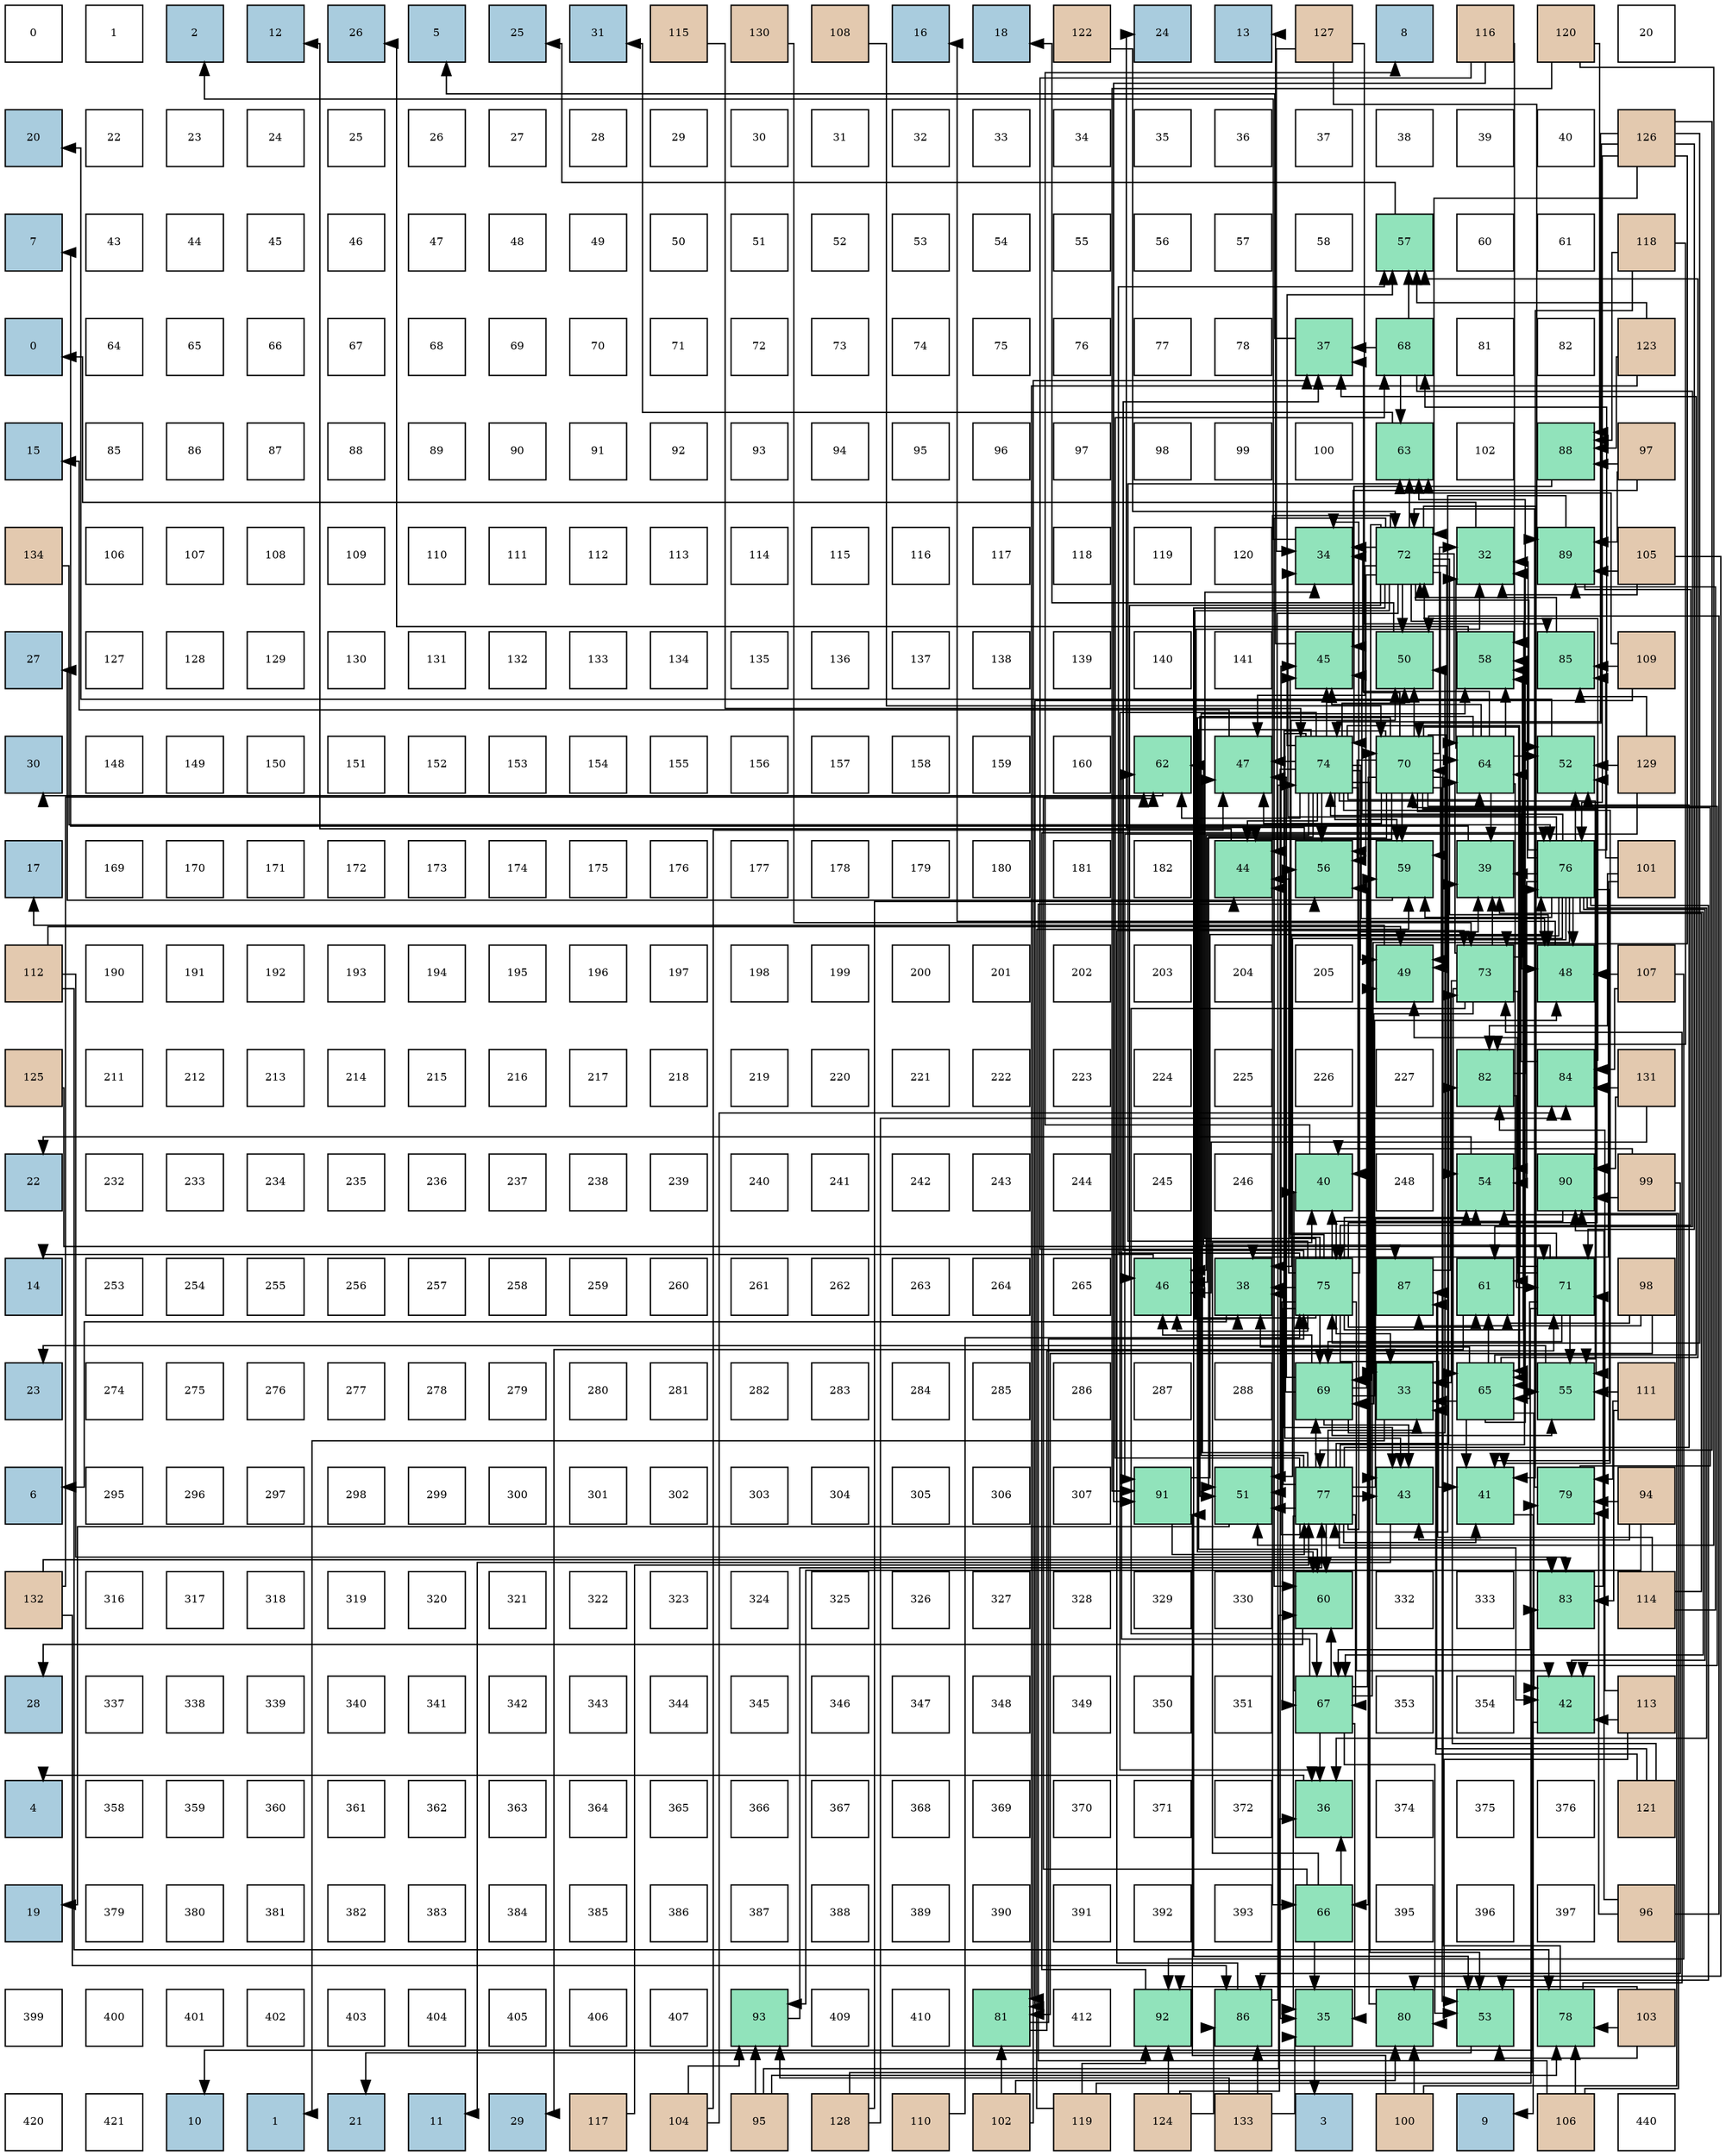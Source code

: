 digraph layout{
 rankdir=TB;
 splines=ortho;
 node [style=filled shape=square fixedsize=true width=0.6];
0[label="0", fontsize=8, fillcolor="#ffffff"];
1[label="1", fontsize=8, fillcolor="#ffffff"];
2[label="2", fontsize=8, fillcolor="#a9ccde"];
3[label="12", fontsize=8, fillcolor="#a9ccde"];
4[label="26", fontsize=8, fillcolor="#a9ccde"];
5[label="5", fontsize=8, fillcolor="#a9ccde"];
6[label="25", fontsize=8, fillcolor="#a9ccde"];
7[label="31", fontsize=8, fillcolor="#a9ccde"];
8[label="115", fontsize=8, fillcolor="#e3c9af"];
9[label="130", fontsize=8, fillcolor="#e3c9af"];
10[label="108", fontsize=8, fillcolor="#e3c9af"];
11[label="16", fontsize=8, fillcolor="#a9ccde"];
12[label="18", fontsize=8, fillcolor="#a9ccde"];
13[label="122", fontsize=8, fillcolor="#e3c9af"];
14[label="24", fontsize=8, fillcolor="#a9ccde"];
15[label="13", fontsize=8, fillcolor="#a9ccde"];
16[label="127", fontsize=8, fillcolor="#e3c9af"];
17[label="8", fontsize=8, fillcolor="#a9ccde"];
18[label="116", fontsize=8, fillcolor="#e3c9af"];
19[label="120", fontsize=8, fillcolor="#e3c9af"];
20[label="20", fontsize=8, fillcolor="#ffffff"];
21[label="20", fontsize=8, fillcolor="#a9ccde"];
22[label="22", fontsize=8, fillcolor="#ffffff"];
23[label="23", fontsize=8, fillcolor="#ffffff"];
24[label="24", fontsize=8, fillcolor="#ffffff"];
25[label="25", fontsize=8, fillcolor="#ffffff"];
26[label="26", fontsize=8, fillcolor="#ffffff"];
27[label="27", fontsize=8, fillcolor="#ffffff"];
28[label="28", fontsize=8, fillcolor="#ffffff"];
29[label="29", fontsize=8, fillcolor="#ffffff"];
30[label="30", fontsize=8, fillcolor="#ffffff"];
31[label="31", fontsize=8, fillcolor="#ffffff"];
32[label="32", fontsize=8, fillcolor="#ffffff"];
33[label="33", fontsize=8, fillcolor="#ffffff"];
34[label="34", fontsize=8, fillcolor="#ffffff"];
35[label="35", fontsize=8, fillcolor="#ffffff"];
36[label="36", fontsize=8, fillcolor="#ffffff"];
37[label="37", fontsize=8, fillcolor="#ffffff"];
38[label="38", fontsize=8, fillcolor="#ffffff"];
39[label="39", fontsize=8, fillcolor="#ffffff"];
40[label="40", fontsize=8, fillcolor="#ffffff"];
41[label="126", fontsize=8, fillcolor="#e3c9af"];
42[label="7", fontsize=8, fillcolor="#a9ccde"];
43[label="43", fontsize=8, fillcolor="#ffffff"];
44[label="44", fontsize=8, fillcolor="#ffffff"];
45[label="45", fontsize=8, fillcolor="#ffffff"];
46[label="46", fontsize=8, fillcolor="#ffffff"];
47[label="47", fontsize=8, fillcolor="#ffffff"];
48[label="48", fontsize=8, fillcolor="#ffffff"];
49[label="49", fontsize=8, fillcolor="#ffffff"];
50[label="50", fontsize=8, fillcolor="#ffffff"];
51[label="51", fontsize=8, fillcolor="#ffffff"];
52[label="52", fontsize=8, fillcolor="#ffffff"];
53[label="53", fontsize=8, fillcolor="#ffffff"];
54[label="54", fontsize=8, fillcolor="#ffffff"];
55[label="55", fontsize=8, fillcolor="#ffffff"];
56[label="56", fontsize=8, fillcolor="#ffffff"];
57[label="57", fontsize=8, fillcolor="#ffffff"];
58[label="58", fontsize=8, fillcolor="#ffffff"];
59[label="57", fontsize=8, fillcolor="#91e3bb"];
60[label="60", fontsize=8, fillcolor="#ffffff"];
61[label="61", fontsize=8, fillcolor="#ffffff"];
62[label="118", fontsize=8, fillcolor="#e3c9af"];
63[label="0", fontsize=8, fillcolor="#a9ccde"];
64[label="64", fontsize=8, fillcolor="#ffffff"];
65[label="65", fontsize=8, fillcolor="#ffffff"];
66[label="66", fontsize=8, fillcolor="#ffffff"];
67[label="67", fontsize=8, fillcolor="#ffffff"];
68[label="68", fontsize=8, fillcolor="#ffffff"];
69[label="69", fontsize=8, fillcolor="#ffffff"];
70[label="70", fontsize=8, fillcolor="#ffffff"];
71[label="71", fontsize=8, fillcolor="#ffffff"];
72[label="72", fontsize=8, fillcolor="#ffffff"];
73[label="73", fontsize=8, fillcolor="#ffffff"];
74[label="74", fontsize=8, fillcolor="#ffffff"];
75[label="75", fontsize=8, fillcolor="#ffffff"];
76[label="76", fontsize=8, fillcolor="#ffffff"];
77[label="77", fontsize=8, fillcolor="#ffffff"];
78[label="78", fontsize=8, fillcolor="#ffffff"];
79[label="37", fontsize=8, fillcolor="#91e3bb"];
80[label="68", fontsize=8, fillcolor="#91e3bb"];
81[label="81", fontsize=8, fillcolor="#ffffff"];
82[label="82", fontsize=8, fillcolor="#ffffff"];
83[label="123", fontsize=8, fillcolor="#e3c9af"];
84[label="15", fontsize=8, fillcolor="#a9ccde"];
85[label="85", fontsize=8, fillcolor="#ffffff"];
86[label="86", fontsize=8, fillcolor="#ffffff"];
87[label="87", fontsize=8, fillcolor="#ffffff"];
88[label="88", fontsize=8, fillcolor="#ffffff"];
89[label="89", fontsize=8, fillcolor="#ffffff"];
90[label="90", fontsize=8, fillcolor="#ffffff"];
91[label="91", fontsize=8, fillcolor="#ffffff"];
92[label="92", fontsize=8, fillcolor="#ffffff"];
93[label="93", fontsize=8, fillcolor="#ffffff"];
94[label="94", fontsize=8, fillcolor="#ffffff"];
95[label="95", fontsize=8, fillcolor="#ffffff"];
96[label="96", fontsize=8, fillcolor="#ffffff"];
97[label="97", fontsize=8, fillcolor="#ffffff"];
98[label="98", fontsize=8, fillcolor="#ffffff"];
99[label="99", fontsize=8, fillcolor="#ffffff"];
100[label="100", fontsize=8, fillcolor="#ffffff"];
101[label="63", fontsize=8, fillcolor="#91e3bb"];
102[label="102", fontsize=8, fillcolor="#ffffff"];
103[label="88", fontsize=8, fillcolor="#91e3bb"];
104[label="97", fontsize=8, fillcolor="#e3c9af"];
105[label="134", fontsize=8, fillcolor="#e3c9af"];
106[label="106", fontsize=8, fillcolor="#ffffff"];
107[label="107", fontsize=8, fillcolor="#ffffff"];
108[label="108", fontsize=8, fillcolor="#ffffff"];
109[label="109", fontsize=8, fillcolor="#ffffff"];
110[label="110", fontsize=8, fillcolor="#ffffff"];
111[label="111", fontsize=8, fillcolor="#ffffff"];
112[label="112", fontsize=8, fillcolor="#ffffff"];
113[label="113", fontsize=8, fillcolor="#ffffff"];
114[label="114", fontsize=8, fillcolor="#ffffff"];
115[label="115", fontsize=8, fillcolor="#ffffff"];
116[label="116", fontsize=8, fillcolor="#ffffff"];
117[label="117", fontsize=8, fillcolor="#ffffff"];
118[label="118", fontsize=8, fillcolor="#ffffff"];
119[label="119", fontsize=8, fillcolor="#ffffff"];
120[label="120", fontsize=8, fillcolor="#ffffff"];
121[label="34", fontsize=8, fillcolor="#91e3bb"];
122[label="72", fontsize=8, fillcolor="#91e3bb"];
123[label="32", fontsize=8, fillcolor="#91e3bb"];
124[label="89", fontsize=8, fillcolor="#91e3bb"];
125[label="105", fontsize=8, fillcolor="#e3c9af"];
126[label="27", fontsize=8, fillcolor="#a9ccde"];
127[label="127", fontsize=8, fillcolor="#ffffff"];
128[label="128", fontsize=8, fillcolor="#ffffff"];
129[label="129", fontsize=8, fillcolor="#ffffff"];
130[label="130", fontsize=8, fillcolor="#ffffff"];
131[label="131", fontsize=8, fillcolor="#ffffff"];
132[label="132", fontsize=8, fillcolor="#ffffff"];
133[label="133", fontsize=8, fillcolor="#ffffff"];
134[label="134", fontsize=8, fillcolor="#ffffff"];
135[label="135", fontsize=8, fillcolor="#ffffff"];
136[label="136", fontsize=8, fillcolor="#ffffff"];
137[label="137", fontsize=8, fillcolor="#ffffff"];
138[label="138", fontsize=8, fillcolor="#ffffff"];
139[label="139", fontsize=8, fillcolor="#ffffff"];
140[label="140", fontsize=8, fillcolor="#ffffff"];
141[label="141", fontsize=8, fillcolor="#ffffff"];
142[label="45", fontsize=8, fillcolor="#91e3bb"];
143[label="50", fontsize=8, fillcolor="#91e3bb"];
144[label="58", fontsize=8, fillcolor="#91e3bb"];
145[label="85", fontsize=8, fillcolor="#91e3bb"];
146[label="109", fontsize=8, fillcolor="#e3c9af"];
147[label="30", fontsize=8, fillcolor="#a9ccde"];
148[label="148", fontsize=8, fillcolor="#ffffff"];
149[label="149", fontsize=8, fillcolor="#ffffff"];
150[label="150", fontsize=8, fillcolor="#ffffff"];
151[label="151", fontsize=8, fillcolor="#ffffff"];
152[label="152", fontsize=8, fillcolor="#ffffff"];
153[label="153", fontsize=8, fillcolor="#ffffff"];
154[label="154", fontsize=8, fillcolor="#ffffff"];
155[label="155", fontsize=8, fillcolor="#ffffff"];
156[label="156", fontsize=8, fillcolor="#ffffff"];
157[label="157", fontsize=8, fillcolor="#ffffff"];
158[label="158", fontsize=8, fillcolor="#ffffff"];
159[label="159", fontsize=8, fillcolor="#ffffff"];
160[label="160", fontsize=8, fillcolor="#ffffff"];
161[label="62", fontsize=8, fillcolor="#91e3bb"];
162[label="47", fontsize=8, fillcolor="#91e3bb"];
163[label="74", fontsize=8, fillcolor="#91e3bb"];
164[label="70", fontsize=8, fillcolor="#91e3bb"];
165[label="64", fontsize=8, fillcolor="#91e3bb"];
166[label="52", fontsize=8, fillcolor="#91e3bb"];
167[label="129", fontsize=8, fillcolor="#e3c9af"];
168[label="17", fontsize=8, fillcolor="#a9ccde"];
169[label="169", fontsize=8, fillcolor="#ffffff"];
170[label="170", fontsize=8, fillcolor="#ffffff"];
171[label="171", fontsize=8, fillcolor="#ffffff"];
172[label="172", fontsize=8, fillcolor="#ffffff"];
173[label="173", fontsize=8, fillcolor="#ffffff"];
174[label="174", fontsize=8, fillcolor="#ffffff"];
175[label="175", fontsize=8, fillcolor="#ffffff"];
176[label="176", fontsize=8, fillcolor="#ffffff"];
177[label="177", fontsize=8, fillcolor="#ffffff"];
178[label="178", fontsize=8, fillcolor="#ffffff"];
179[label="179", fontsize=8, fillcolor="#ffffff"];
180[label="180", fontsize=8, fillcolor="#ffffff"];
181[label="181", fontsize=8, fillcolor="#ffffff"];
182[label="182", fontsize=8, fillcolor="#ffffff"];
183[label="44", fontsize=8, fillcolor="#91e3bb"];
184[label="56", fontsize=8, fillcolor="#91e3bb"];
185[label="59", fontsize=8, fillcolor="#91e3bb"];
186[label="39", fontsize=8, fillcolor="#91e3bb"];
187[label="76", fontsize=8, fillcolor="#91e3bb"];
188[label="101", fontsize=8, fillcolor="#e3c9af"];
189[label="112", fontsize=8, fillcolor="#e3c9af"];
190[label="190", fontsize=8, fillcolor="#ffffff"];
191[label="191", fontsize=8, fillcolor="#ffffff"];
192[label="192", fontsize=8, fillcolor="#ffffff"];
193[label="193", fontsize=8, fillcolor="#ffffff"];
194[label="194", fontsize=8, fillcolor="#ffffff"];
195[label="195", fontsize=8, fillcolor="#ffffff"];
196[label="196", fontsize=8, fillcolor="#ffffff"];
197[label="197", fontsize=8, fillcolor="#ffffff"];
198[label="198", fontsize=8, fillcolor="#ffffff"];
199[label="199", fontsize=8, fillcolor="#ffffff"];
200[label="200", fontsize=8, fillcolor="#ffffff"];
201[label="201", fontsize=8, fillcolor="#ffffff"];
202[label="202", fontsize=8, fillcolor="#ffffff"];
203[label="203", fontsize=8, fillcolor="#ffffff"];
204[label="204", fontsize=8, fillcolor="#ffffff"];
205[label="205", fontsize=8, fillcolor="#ffffff"];
206[label="49", fontsize=8, fillcolor="#91e3bb"];
207[label="73", fontsize=8, fillcolor="#91e3bb"];
208[label="48", fontsize=8, fillcolor="#91e3bb"];
209[label="107", fontsize=8, fillcolor="#e3c9af"];
210[label="125", fontsize=8, fillcolor="#e3c9af"];
211[label="211", fontsize=8, fillcolor="#ffffff"];
212[label="212", fontsize=8, fillcolor="#ffffff"];
213[label="213", fontsize=8, fillcolor="#ffffff"];
214[label="214", fontsize=8, fillcolor="#ffffff"];
215[label="215", fontsize=8, fillcolor="#ffffff"];
216[label="216", fontsize=8, fillcolor="#ffffff"];
217[label="217", fontsize=8, fillcolor="#ffffff"];
218[label="218", fontsize=8, fillcolor="#ffffff"];
219[label="219", fontsize=8, fillcolor="#ffffff"];
220[label="220", fontsize=8, fillcolor="#ffffff"];
221[label="221", fontsize=8, fillcolor="#ffffff"];
222[label="222", fontsize=8, fillcolor="#ffffff"];
223[label="223", fontsize=8, fillcolor="#ffffff"];
224[label="224", fontsize=8, fillcolor="#ffffff"];
225[label="225", fontsize=8, fillcolor="#ffffff"];
226[label="226", fontsize=8, fillcolor="#ffffff"];
227[label="227", fontsize=8, fillcolor="#ffffff"];
228[label="82", fontsize=8, fillcolor="#91e3bb"];
229[label="84", fontsize=8, fillcolor="#91e3bb"];
230[label="131", fontsize=8, fillcolor="#e3c9af"];
231[label="22", fontsize=8, fillcolor="#a9ccde"];
232[label="232", fontsize=8, fillcolor="#ffffff"];
233[label="233", fontsize=8, fillcolor="#ffffff"];
234[label="234", fontsize=8, fillcolor="#ffffff"];
235[label="235", fontsize=8, fillcolor="#ffffff"];
236[label="236", fontsize=8, fillcolor="#ffffff"];
237[label="237", fontsize=8, fillcolor="#ffffff"];
238[label="238", fontsize=8, fillcolor="#ffffff"];
239[label="239", fontsize=8, fillcolor="#ffffff"];
240[label="240", fontsize=8, fillcolor="#ffffff"];
241[label="241", fontsize=8, fillcolor="#ffffff"];
242[label="242", fontsize=8, fillcolor="#ffffff"];
243[label="243", fontsize=8, fillcolor="#ffffff"];
244[label="244", fontsize=8, fillcolor="#ffffff"];
245[label="245", fontsize=8, fillcolor="#ffffff"];
246[label="246", fontsize=8, fillcolor="#ffffff"];
247[label="40", fontsize=8, fillcolor="#91e3bb"];
248[label="248", fontsize=8, fillcolor="#ffffff"];
249[label="54", fontsize=8, fillcolor="#91e3bb"];
250[label="90", fontsize=8, fillcolor="#91e3bb"];
251[label="99", fontsize=8, fillcolor="#e3c9af"];
252[label="14", fontsize=8, fillcolor="#a9ccde"];
253[label="253", fontsize=8, fillcolor="#ffffff"];
254[label="254", fontsize=8, fillcolor="#ffffff"];
255[label="255", fontsize=8, fillcolor="#ffffff"];
256[label="256", fontsize=8, fillcolor="#ffffff"];
257[label="257", fontsize=8, fillcolor="#ffffff"];
258[label="258", fontsize=8, fillcolor="#ffffff"];
259[label="259", fontsize=8, fillcolor="#ffffff"];
260[label="260", fontsize=8, fillcolor="#ffffff"];
261[label="261", fontsize=8, fillcolor="#ffffff"];
262[label="262", fontsize=8, fillcolor="#ffffff"];
263[label="263", fontsize=8, fillcolor="#ffffff"];
264[label="264", fontsize=8, fillcolor="#ffffff"];
265[label="265", fontsize=8, fillcolor="#ffffff"];
266[label="46", fontsize=8, fillcolor="#91e3bb"];
267[label="38", fontsize=8, fillcolor="#91e3bb"];
268[label="75", fontsize=8, fillcolor="#91e3bb"];
269[label="87", fontsize=8, fillcolor="#91e3bb"];
270[label="61", fontsize=8, fillcolor="#91e3bb"];
271[label="71", fontsize=8, fillcolor="#91e3bb"];
272[label="98", fontsize=8, fillcolor="#e3c9af"];
273[label="23", fontsize=8, fillcolor="#a9ccde"];
274[label="274", fontsize=8, fillcolor="#ffffff"];
275[label="275", fontsize=8, fillcolor="#ffffff"];
276[label="276", fontsize=8, fillcolor="#ffffff"];
277[label="277", fontsize=8, fillcolor="#ffffff"];
278[label="278", fontsize=8, fillcolor="#ffffff"];
279[label="279", fontsize=8, fillcolor="#ffffff"];
280[label="280", fontsize=8, fillcolor="#ffffff"];
281[label="281", fontsize=8, fillcolor="#ffffff"];
282[label="282", fontsize=8, fillcolor="#ffffff"];
283[label="283", fontsize=8, fillcolor="#ffffff"];
284[label="284", fontsize=8, fillcolor="#ffffff"];
285[label="285", fontsize=8, fillcolor="#ffffff"];
286[label="286", fontsize=8, fillcolor="#ffffff"];
287[label="287", fontsize=8, fillcolor="#ffffff"];
288[label="288", fontsize=8, fillcolor="#ffffff"];
289[label="69", fontsize=8, fillcolor="#91e3bb"];
290[label="33", fontsize=8, fillcolor="#91e3bb"];
291[label="65", fontsize=8, fillcolor="#91e3bb"];
292[label="55", fontsize=8, fillcolor="#91e3bb"];
293[label="111", fontsize=8, fillcolor="#e3c9af"];
294[label="6", fontsize=8, fillcolor="#a9ccde"];
295[label="295", fontsize=8, fillcolor="#ffffff"];
296[label="296", fontsize=8, fillcolor="#ffffff"];
297[label="297", fontsize=8, fillcolor="#ffffff"];
298[label="298", fontsize=8, fillcolor="#ffffff"];
299[label="299", fontsize=8, fillcolor="#ffffff"];
300[label="300", fontsize=8, fillcolor="#ffffff"];
301[label="301", fontsize=8, fillcolor="#ffffff"];
302[label="302", fontsize=8, fillcolor="#ffffff"];
303[label="303", fontsize=8, fillcolor="#ffffff"];
304[label="304", fontsize=8, fillcolor="#ffffff"];
305[label="305", fontsize=8, fillcolor="#ffffff"];
306[label="306", fontsize=8, fillcolor="#ffffff"];
307[label="307", fontsize=8, fillcolor="#ffffff"];
308[label="91", fontsize=8, fillcolor="#91e3bb"];
309[label="51", fontsize=8, fillcolor="#91e3bb"];
310[label="77", fontsize=8, fillcolor="#91e3bb"];
311[label="43", fontsize=8, fillcolor="#91e3bb"];
312[label="41", fontsize=8, fillcolor="#91e3bb"];
313[label="79", fontsize=8, fillcolor="#91e3bb"];
314[label="94", fontsize=8, fillcolor="#e3c9af"];
315[label="132", fontsize=8, fillcolor="#e3c9af"];
316[label="316", fontsize=8, fillcolor="#ffffff"];
317[label="317", fontsize=8, fillcolor="#ffffff"];
318[label="318", fontsize=8, fillcolor="#ffffff"];
319[label="319", fontsize=8, fillcolor="#ffffff"];
320[label="320", fontsize=8, fillcolor="#ffffff"];
321[label="321", fontsize=8, fillcolor="#ffffff"];
322[label="322", fontsize=8, fillcolor="#ffffff"];
323[label="323", fontsize=8, fillcolor="#ffffff"];
324[label="324", fontsize=8, fillcolor="#ffffff"];
325[label="325", fontsize=8, fillcolor="#ffffff"];
326[label="326", fontsize=8, fillcolor="#ffffff"];
327[label="327", fontsize=8, fillcolor="#ffffff"];
328[label="328", fontsize=8, fillcolor="#ffffff"];
329[label="329", fontsize=8, fillcolor="#ffffff"];
330[label="330", fontsize=8, fillcolor="#ffffff"];
331[label="60", fontsize=8, fillcolor="#91e3bb"];
332[label="332", fontsize=8, fillcolor="#ffffff"];
333[label="333", fontsize=8, fillcolor="#ffffff"];
334[label="83", fontsize=8, fillcolor="#91e3bb"];
335[label="114", fontsize=8, fillcolor="#e3c9af"];
336[label="28", fontsize=8, fillcolor="#a9ccde"];
337[label="337", fontsize=8, fillcolor="#ffffff"];
338[label="338", fontsize=8, fillcolor="#ffffff"];
339[label="339", fontsize=8, fillcolor="#ffffff"];
340[label="340", fontsize=8, fillcolor="#ffffff"];
341[label="341", fontsize=8, fillcolor="#ffffff"];
342[label="342", fontsize=8, fillcolor="#ffffff"];
343[label="343", fontsize=8, fillcolor="#ffffff"];
344[label="344", fontsize=8, fillcolor="#ffffff"];
345[label="345", fontsize=8, fillcolor="#ffffff"];
346[label="346", fontsize=8, fillcolor="#ffffff"];
347[label="347", fontsize=8, fillcolor="#ffffff"];
348[label="348", fontsize=8, fillcolor="#ffffff"];
349[label="349", fontsize=8, fillcolor="#ffffff"];
350[label="350", fontsize=8, fillcolor="#ffffff"];
351[label="351", fontsize=8, fillcolor="#ffffff"];
352[label="67", fontsize=8, fillcolor="#91e3bb"];
353[label="353", fontsize=8, fillcolor="#ffffff"];
354[label="354", fontsize=8, fillcolor="#ffffff"];
355[label="42", fontsize=8, fillcolor="#91e3bb"];
356[label="113", fontsize=8, fillcolor="#e3c9af"];
357[label="4", fontsize=8, fillcolor="#a9ccde"];
358[label="358", fontsize=8, fillcolor="#ffffff"];
359[label="359", fontsize=8, fillcolor="#ffffff"];
360[label="360", fontsize=8, fillcolor="#ffffff"];
361[label="361", fontsize=8, fillcolor="#ffffff"];
362[label="362", fontsize=8, fillcolor="#ffffff"];
363[label="363", fontsize=8, fillcolor="#ffffff"];
364[label="364", fontsize=8, fillcolor="#ffffff"];
365[label="365", fontsize=8, fillcolor="#ffffff"];
366[label="366", fontsize=8, fillcolor="#ffffff"];
367[label="367", fontsize=8, fillcolor="#ffffff"];
368[label="368", fontsize=8, fillcolor="#ffffff"];
369[label="369", fontsize=8, fillcolor="#ffffff"];
370[label="370", fontsize=8, fillcolor="#ffffff"];
371[label="371", fontsize=8, fillcolor="#ffffff"];
372[label="372", fontsize=8, fillcolor="#ffffff"];
373[label="36", fontsize=8, fillcolor="#91e3bb"];
374[label="374", fontsize=8, fillcolor="#ffffff"];
375[label="375", fontsize=8, fillcolor="#ffffff"];
376[label="376", fontsize=8, fillcolor="#ffffff"];
377[label="121", fontsize=8, fillcolor="#e3c9af"];
378[label="19", fontsize=8, fillcolor="#a9ccde"];
379[label="379", fontsize=8, fillcolor="#ffffff"];
380[label="380", fontsize=8, fillcolor="#ffffff"];
381[label="381", fontsize=8, fillcolor="#ffffff"];
382[label="382", fontsize=8, fillcolor="#ffffff"];
383[label="383", fontsize=8, fillcolor="#ffffff"];
384[label="384", fontsize=8, fillcolor="#ffffff"];
385[label="385", fontsize=8, fillcolor="#ffffff"];
386[label="386", fontsize=8, fillcolor="#ffffff"];
387[label="387", fontsize=8, fillcolor="#ffffff"];
388[label="388", fontsize=8, fillcolor="#ffffff"];
389[label="389", fontsize=8, fillcolor="#ffffff"];
390[label="390", fontsize=8, fillcolor="#ffffff"];
391[label="391", fontsize=8, fillcolor="#ffffff"];
392[label="392", fontsize=8, fillcolor="#ffffff"];
393[label="393", fontsize=8, fillcolor="#ffffff"];
394[label="66", fontsize=8, fillcolor="#91e3bb"];
395[label="395", fontsize=8, fillcolor="#ffffff"];
396[label="396", fontsize=8, fillcolor="#ffffff"];
397[label="397", fontsize=8, fillcolor="#ffffff"];
398[label="96", fontsize=8, fillcolor="#e3c9af"];
399[label="399", fontsize=8, fillcolor="#ffffff"];
400[label="400", fontsize=8, fillcolor="#ffffff"];
401[label="401", fontsize=8, fillcolor="#ffffff"];
402[label="402", fontsize=8, fillcolor="#ffffff"];
403[label="403", fontsize=8, fillcolor="#ffffff"];
404[label="404", fontsize=8, fillcolor="#ffffff"];
405[label="405", fontsize=8, fillcolor="#ffffff"];
406[label="406", fontsize=8, fillcolor="#ffffff"];
407[label="407", fontsize=8, fillcolor="#ffffff"];
408[label="93", fontsize=8, fillcolor="#91e3bb"];
409[label="409", fontsize=8, fillcolor="#ffffff"];
410[label="410", fontsize=8, fillcolor="#ffffff"];
411[label="81", fontsize=8, fillcolor="#91e3bb"];
412[label="412", fontsize=8, fillcolor="#ffffff"];
413[label="92", fontsize=8, fillcolor="#91e3bb"];
414[label="86", fontsize=8, fillcolor="#91e3bb"];
415[label="35", fontsize=8, fillcolor="#91e3bb"];
416[label="80", fontsize=8, fillcolor="#91e3bb"];
417[label="53", fontsize=8, fillcolor="#91e3bb"];
418[label="78", fontsize=8, fillcolor="#91e3bb"];
419[label="103", fontsize=8, fillcolor="#e3c9af"];
420[label="420", fontsize=8, fillcolor="#ffffff"];
421[label="421", fontsize=8, fillcolor="#ffffff"];
422[label="10", fontsize=8, fillcolor="#a9ccde"];
423[label="1", fontsize=8, fillcolor="#a9ccde"];
424[label="21", fontsize=8, fillcolor="#a9ccde"];
425[label="11", fontsize=8, fillcolor="#a9ccde"];
426[label="29", fontsize=8, fillcolor="#a9ccde"];
427[label="117", fontsize=8, fillcolor="#e3c9af"];
428[label="104", fontsize=8, fillcolor="#e3c9af"];
429[label="95", fontsize=8, fillcolor="#e3c9af"];
430[label="128", fontsize=8, fillcolor="#e3c9af"];
431[label="110", fontsize=8, fillcolor="#e3c9af"];
432[label="102", fontsize=8, fillcolor="#e3c9af"];
433[label="119", fontsize=8, fillcolor="#e3c9af"];
434[label="124", fontsize=8, fillcolor="#e3c9af"];
435[label="133", fontsize=8, fillcolor="#e3c9af"];
436[label="3", fontsize=8, fillcolor="#a9ccde"];
437[label="100", fontsize=8, fillcolor="#e3c9af"];
438[label="9", fontsize=8, fillcolor="#a9ccde"];
439[label="106", fontsize=8, fillcolor="#e3c9af"];
440[label="440", fontsize=8, fillcolor="#ffffff"];
edge [constraint=false, style=vis];123 -> 63;
290 -> 423;
121 -> 2;
415 -> 436;
373 -> 357;
79 -> 5;
267 -> 294;
186 -> 42;
247 -> 17;
312 -> 438;
355 -> 422;
311 -> 425;
183 -> 3;
142 -> 15;
266 -> 252;
162 -> 84;
208 -> 11;
206 -> 168;
143 -> 12;
309 -> 378;
166 -> 21;
417 -> 424;
249 -> 231;
292 -> 273;
184 -> 14;
59 -> 6;
144 -> 4;
185 -> 126;
331 -> 336;
270 -> 426;
161 -> 147;
101 -> 7;
165 -> 123;
165 -> 121;
165 -> 186;
165 -> 142;
165 -> 309;
165 -> 166;
165 -> 249;
165 -> 144;
291 -> 290;
291 -> 79;
291 -> 267;
291 -> 312;
291 -> 355;
291 -> 59;
291 -> 270;
291 -> 101;
394 -> 415;
394 -> 373;
394 -> 247;
394 -> 161;
352 -> 415;
352 -> 373;
352 -> 247;
352 -> 206;
352 -> 417;
352 -> 184;
352 -> 331;
352 -> 161;
80 -> 79;
80 -> 59;
80 -> 270;
80 -> 101;
289 -> 311;
289 -> 183;
289 -> 266;
289 -> 162;
289 -> 208;
289 -> 143;
289 -> 292;
289 -> 185;
164 -> 123;
164 -> 79;
164 -> 355;
164 -> 311;
164 -> 183;
164 -> 266;
164 -> 162;
164 -> 208;
164 -> 206;
164 -> 143;
164 -> 417;
164 -> 249;
164 -> 292;
164 -> 184;
164 -> 185;
164 -> 331;
164 -> 165;
164 -> 291;
164 -> 394;
271 -> 183;
271 -> 206;
271 -> 292;
271 -> 161;
271 -> 165;
271 -> 291;
271 -> 352;
271 -> 289;
122 -> 121;
122 -> 267;
122 -> 311;
122 -> 183;
122 -> 266;
122 -> 162;
122 -> 208;
122 -> 206;
122 -> 143;
122 -> 166;
122 -> 417;
122 -> 292;
122 -> 184;
122 -> 185;
122 -> 331;
122 -> 101;
122 -> 165;
122 -> 291;
122 -> 394;
207 -> 290;
207 -> 186;
207 -> 144;
207 -> 270;
207 -> 165;
207 -> 291;
207 -> 352;
207 -> 289;
163 -> 415;
163 -> 373;
163 -> 247;
163 -> 312;
163 -> 311;
163 -> 183;
163 -> 142;
163 -> 266;
163 -> 162;
163 -> 208;
163 -> 206;
163 -> 143;
163 -> 309;
163 -> 417;
163 -> 292;
163 -> 184;
163 -> 59;
163 -> 185;
163 -> 331;
163 -> 161;
163 -> 165;
163 -> 291;
268 -> 123;
268 -> 290;
268 -> 121;
268 -> 79;
268 -> 267;
268 -> 186;
268 -> 247;
268 -> 312;
268 -> 355;
268 -> 142;
268 -> 266;
268 -> 143;
268 -> 309;
268 -> 166;
268 -> 249;
268 -> 184;
268 -> 59;
268 -> 144;
268 -> 270;
268 -> 101;
268 -> 352;
268 -> 289;
187 -> 123;
187 -> 290;
187 -> 121;
187 -> 373;
187 -> 267;
187 -> 186;
187 -> 312;
187 -> 355;
187 -> 142;
187 -> 208;
187 -> 309;
187 -> 166;
187 -> 417;
187 -> 249;
187 -> 144;
187 -> 185;
187 -> 352;
187 -> 80;
187 -> 289;
310 -> 123;
310 -> 290;
310 -> 121;
310 -> 415;
310 -> 267;
310 -> 186;
310 -> 312;
310 -> 355;
310 -> 311;
310 -> 142;
310 -> 162;
310 -> 309;
310 -> 166;
310 -> 249;
310 -> 144;
310 -> 331;
310 -> 352;
310 -> 80;
310 -> 289;
418 -> 164;
418 -> 207;
313 -> 164;
313 -> 122;
416 -> 164;
411 -> 271;
411 -> 268;
228 -> 271;
228 -> 187;
334 -> 271;
229 -> 122;
229 -> 163;
145 -> 122;
414 -> 207;
414 -> 163;
269 -> 207;
103 -> 163;
124 -> 268;
124 -> 310;
250 -> 268;
308 -> 187;
308 -> 310;
413 -> 187;
408 -> 310;
314 -> 311;
314 -> 313;
314 -> 408;
429 -> 331;
429 -> 418;
429 -> 408;
398 -> 143;
398 -> 313;
398 -> 250;
104 -> 142;
104 -> 103;
104 -> 124;
272 -> 270;
272 -> 411;
272 -> 269;
251 -> 247;
251 -> 414;
251 -> 250;
437 -> 249;
437 -> 416;
437 -> 308;
188 -> 267;
188 -> 228;
188 -> 145;
432 -> 79;
432 -> 416;
432 -> 411;
419 -> 417;
419 -> 418;
419 -> 413;
428 -> 162;
428 -> 229;
428 -> 408;
125 -> 123;
125 -> 416;
125 -> 124;
439 -> 184;
439 -> 418;
439 -> 250;
209 -> 208;
209 -> 229;
209 -> 413;
10 -> 164;
146 -> 101;
146 -> 411;
146 -> 145;
431 -> 268;
293 -> 292;
293 -> 313;
293 -> 334;
189 -> 206;
189 -> 418;
189 -> 334;
356 -> 355;
356 -> 416;
356 -> 228;
335 -> 186;
335 -> 269;
335 -> 124;
8 -> 163;
18 -> 144;
18 -> 269;
18 -> 308;
427 -> 310;
62 -> 312;
62 -> 228;
62 -> 103;
433 -> 185;
433 -> 313;
433 -> 413;
19 -> 309;
19 -> 103;
19 -> 308;
377 -> 290;
377 -> 228;
377 -> 269;
13 -> 122;
83 -> 59;
83 -> 411;
83 -> 103;
434 -> 373;
434 -> 414;
434 -> 413;
210 -> 271;
41 -> 164;
41 -> 271;
41 -> 122;
41 -> 207;
41 -> 163;
41 -> 268;
41 -> 187;
41 -> 310;
16 -> 121;
16 -> 145;
16 -> 124;
430 -> 183;
430 -> 334;
430 -> 229;
167 -> 166;
167 -> 145;
167 -> 308;
9 -> 207;
230 -> 266;
230 -> 229;
230 -> 250;
315 -> 161;
315 -> 334;
315 -> 414;
435 -> 415;
435 -> 414;
435 -> 408;
105 -> 187;
edge [constraint=true, style=invis];
0 -> 21 -> 42 -> 63 -> 84 -> 105 -> 126 -> 147 -> 168 -> 189 -> 210 -> 231 -> 252 -> 273 -> 294 -> 315 -> 336 -> 357 -> 378 -> 399 -> 420;
1 -> 22 -> 43 -> 64 -> 85 -> 106 -> 127 -> 148 -> 169 -> 190 -> 211 -> 232 -> 253 -> 274 -> 295 -> 316 -> 337 -> 358 -> 379 -> 400 -> 421;
2 -> 23 -> 44 -> 65 -> 86 -> 107 -> 128 -> 149 -> 170 -> 191 -> 212 -> 233 -> 254 -> 275 -> 296 -> 317 -> 338 -> 359 -> 380 -> 401 -> 422;
3 -> 24 -> 45 -> 66 -> 87 -> 108 -> 129 -> 150 -> 171 -> 192 -> 213 -> 234 -> 255 -> 276 -> 297 -> 318 -> 339 -> 360 -> 381 -> 402 -> 423;
4 -> 25 -> 46 -> 67 -> 88 -> 109 -> 130 -> 151 -> 172 -> 193 -> 214 -> 235 -> 256 -> 277 -> 298 -> 319 -> 340 -> 361 -> 382 -> 403 -> 424;
5 -> 26 -> 47 -> 68 -> 89 -> 110 -> 131 -> 152 -> 173 -> 194 -> 215 -> 236 -> 257 -> 278 -> 299 -> 320 -> 341 -> 362 -> 383 -> 404 -> 425;
6 -> 27 -> 48 -> 69 -> 90 -> 111 -> 132 -> 153 -> 174 -> 195 -> 216 -> 237 -> 258 -> 279 -> 300 -> 321 -> 342 -> 363 -> 384 -> 405 -> 426;
7 -> 28 -> 49 -> 70 -> 91 -> 112 -> 133 -> 154 -> 175 -> 196 -> 217 -> 238 -> 259 -> 280 -> 301 -> 322 -> 343 -> 364 -> 385 -> 406 -> 427;
8 -> 29 -> 50 -> 71 -> 92 -> 113 -> 134 -> 155 -> 176 -> 197 -> 218 -> 239 -> 260 -> 281 -> 302 -> 323 -> 344 -> 365 -> 386 -> 407 -> 428;
9 -> 30 -> 51 -> 72 -> 93 -> 114 -> 135 -> 156 -> 177 -> 198 -> 219 -> 240 -> 261 -> 282 -> 303 -> 324 -> 345 -> 366 -> 387 -> 408 -> 429;
10 -> 31 -> 52 -> 73 -> 94 -> 115 -> 136 -> 157 -> 178 -> 199 -> 220 -> 241 -> 262 -> 283 -> 304 -> 325 -> 346 -> 367 -> 388 -> 409 -> 430;
11 -> 32 -> 53 -> 74 -> 95 -> 116 -> 137 -> 158 -> 179 -> 200 -> 221 -> 242 -> 263 -> 284 -> 305 -> 326 -> 347 -> 368 -> 389 -> 410 -> 431;
12 -> 33 -> 54 -> 75 -> 96 -> 117 -> 138 -> 159 -> 180 -> 201 -> 222 -> 243 -> 264 -> 285 -> 306 -> 327 -> 348 -> 369 -> 390 -> 411 -> 432;
13 -> 34 -> 55 -> 76 -> 97 -> 118 -> 139 -> 160 -> 181 -> 202 -> 223 -> 244 -> 265 -> 286 -> 307 -> 328 -> 349 -> 370 -> 391 -> 412 -> 433;
14 -> 35 -> 56 -> 77 -> 98 -> 119 -> 140 -> 161 -> 182 -> 203 -> 224 -> 245 -> 266 -> 287 -> 308 -> 329 -> 350 -> 371 -> 392 -> 413 -> 434;
15 -> 36 -> 57 -> 78 -> 99 -> 120 -> 141 -> 162 -> 183 -> 204 -> 225 -> 246 -> 267 -> 288 -> 309 -> 330 -> 351 -> 372 -> 393 -> 414 -> 435;
16 -> 37 -> 58 -> 79 -> 100 -> 121 -> 142 -> 163 -> 184 -> 205 -> 226 -> 247 -> 268 -> 289 -> 310 -> 331 -> 352 -> 373 -> 394 -> 415 -> 436;
17 -> 38 -> 59 -> 80 -> 101 -> 122 -> 143 -> 164 -> 185 -> 206 -> 227 -> 248 -> 269 -> 290 -> 311 -> 332 -> 353 -> 374 -> 395 -> 416 -> 437;
18 -> 39 -> 60 -> 81 -> 102 -> 123 -> 144 -> 165 -> 186 -> 207 -> 228 -> 249 -> 270 -> 291 -> 312 -> 333 -> 354 -> 375 -> 396 -> 417 -> 438;
19 -> 40 -> 61 -> 82 -> 103 -> 124 -> 145 -> 166 -> 187 -> 208 -> 229 -> 250 -> 271 -> 292 -> 313 -> 334 -> 355 -> 376 -> 397 -> 418 -> 439;
20 -> 41 -> 62 -> 83 -> 104 -> 125 -> 146 -> 167 -> 188 -> 209 -> 230 -> 251 -> 272 -> 293 -> 314 -> 335 -> 356 -> 377 -> 398 -> 419 -> 440;
rank = same {0 -> 1 -> 2 -> 3 -> 4 -> 5 -> 6 -> 7 -> 8 -> 9 -> 10 -> 11 -> 12 -> 13 -> 14 -> 15 -> 16 -> 17 -> 18 -> 19 -> 20};
rank = same {21 -> 22 -> 23 -> 24 -> 25 -> 26 -> 27 -> 28 -> 29 -> 30 -> 31 -> 32 -> 33 -> 34 -> 35 -> 36 -> 37 -> 38 -> 39 -> 40 -> 41};
rank = same {42 -> 43 -> 44 -> 45 -> 46 -> 47 -> 48 -> 49 -> 50 -> 51 -> 52 -> 53 -> 54 -> 55 -> 56 -> 57 -> 58 -> 59 -> 60 -> 61 -> 62};
rank = same {63 -> 64 -> 65 -> 66 -> 67 -> 68 -> 69 -> 70 -> 71 -> 72 -> 73 -> 74 -> 75 -> 76 -> 77 -> 78 -> 79 -> 80 -> 81 -> 82 -> 83};
rank = same {84 -> 85 -> 86 -> 87 -> 88 -> 89 -> 90 -> 91 -> 92 -> 93 -> 94 -> 95 -> 96 -> 97 -> 98 -> 99 -> 100 -> 101 -> 102 -> 103 -> 104};
rank = same {105 -> 106 -> 107 -> 108 -> 109 -> 110 -> 111 -> 112 -> 113 -> 114 -> 115 -> 116 -> 117 -> 118 -> 119 -> 120 -> 121 -> 122 -> 123 -> 124 -> 125};
rank = same {126 -> 127 -> 128 -> 129 -> 130 -> 131 -> 132 -> 133 -> 134 -> 135 -> 136 -> 137 -> 138 -> 139 -> 140 -> 141 -> 142 -> 143 -> 144 -> 145 -> 146};
rank = same {147 -> 148 -> 149 -> 150 -> 151 -> 152 -> 153 -> 154 -> 155 -> 156 -> 157 -> 158 -> 159 -> 160 -> 161 -> 162 -> 163 -> 164 -> 165 -> 166 -> 167};
rank = same {168 -> 169 -> 170 -> 171 -> 172 -> 173 -> 174 -> 175 -> 176 -> 177 -> 178 -> 179 -> 180 -> 181 -> 182 -> 183 -> 184 -> 185 -> 186 -> 187 -> 188};
rank = same {189 -> 190 -> 191 -> 192 -> 193 -> 194 -> 195 -> 196 -> 197 -> 198 -> 199 -> 200 -> 201 -> 202 -> 203 -> 204 -> 205 -> 206 -> 207 -> 208 -> 209};
rank = same {210 -> 211 -> 212 -> 213 -> 214 -> 215 -> 216 -> 217 -> 218 -> 219 -> 220 -> 221 -> 222 -> 223 -> 224 -> 225 -> 226 -> 227 -> 228 -> 229 -> 230};
rank = same {231 -> 232 -> 233 -> 234 -> 235 -> 236 -> 237 -> 238 -> 239 -> 240 -> 241 -> 242 -> 243 -> 244 -> 245 -> 246 -> 247 -> 248 -> 249 -> 250 -> 251};
rank = same {252 -> 253 -> 254 -> 255 -> 256 -> 257 -> 258 -> 259 -> 260 -> 261 -> 262 -> 263 -> 264 -> 265 -> 266 -> 267 -> 268 -> 269 -> 270 -> 271 -> 272};
rank = same {273 -> 274 -> 275 -> 276 -> 277 -> 278 -> 279 -> 280 -> 281 -> 282 -> 283 -> 284 -> 285 -> 286 -> 287 -> 288 -> 289 -> 290 -> 291 -> 292 -> 293};
rank = same {294 -> 295 -> 296 -> 297 -> 298 -> 299 -> 300 -> 301 -> 302 -> 303 -> 304 -> 305 -> 306 -> 307 -> 308 -> 309 -> 310 -> 311 -> 312 -> 313 -> 314};
rank = same {315 -> 316 -> 317 -> 318 -> 319 -> 320 -> 321 -> 322 -> 323 -> 324 -> 325 -> 326 -> 327 -> 328 -> 329 -> 330 -> 331 -> 332 -> 333 -> 334 -> 335};
rank = same {336 -> 337 -> 338 -> 339 -> 340 -> 341 -> 342 -> 343 -> 344 -> 345 -> 346 -> 347 -> 348 -> 349 -> 350 -> 351 -> 352 -> 353 -> 354 -> 355 -> 356};
rank = same {357 -> 358 -> 359 -> 360 -> 361 -> 362 -> 363 -> 364 -> 365 -> 366 -> 367 -> 368 -> 369 -> 370 -> 371 -> 372 -> 373 -> 374 -> 375 -> 376 -> 377};
rank = same {378 -> 379 -> 380 -> 381 -> 382 -> 383 -> 384 -> 385 -> 386 -> 387 -> 388 -> 389 -> 390 -> 391 -> 392 -> 393 -> 394 -> 395 -> 396 -> 397 -> 398};
rank = same {399 -> 400 -> 401 -> 402 -> 403 -> 404 -> 405 -> 406 -> 407 -> 408 -> 409 -> 410 -> 411 -> 412 -> 413 -> 414 -> 415 -> 416 -> 417 -> 418 -> 419};
rank = same {420 -> 421 -> 422 -> 423 -> 424 -> 425 -> 426 -> 427 -> 428 -> 429 -> 430 -> 431 -> 432 -> 433 -> 434 -> 435 -> 436 -> 437 -> 438 -> 439 -> 440};
}